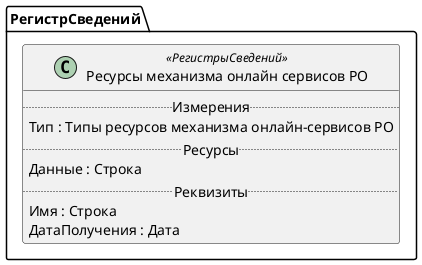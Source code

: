 ﻿@startuml РесурсыМеханизмаОнлайнСервисовРО
'!include templates.wsd
'..\include templates.wsd
class РегистрСведений.РесурсыМеханизмаОнлайнСервисовРО as "Ресурсы механизма онлайн сервисов РО" <<РегистрыСведений>>
{
..Измерения..
Тип : Типы ресурсов механизма онлайн-сервисов РО
..Ресурсы..
Данные : Строка
..Реквизиты..
Имя : Строка
ДатаПолучения : Дата
}
@enduml
